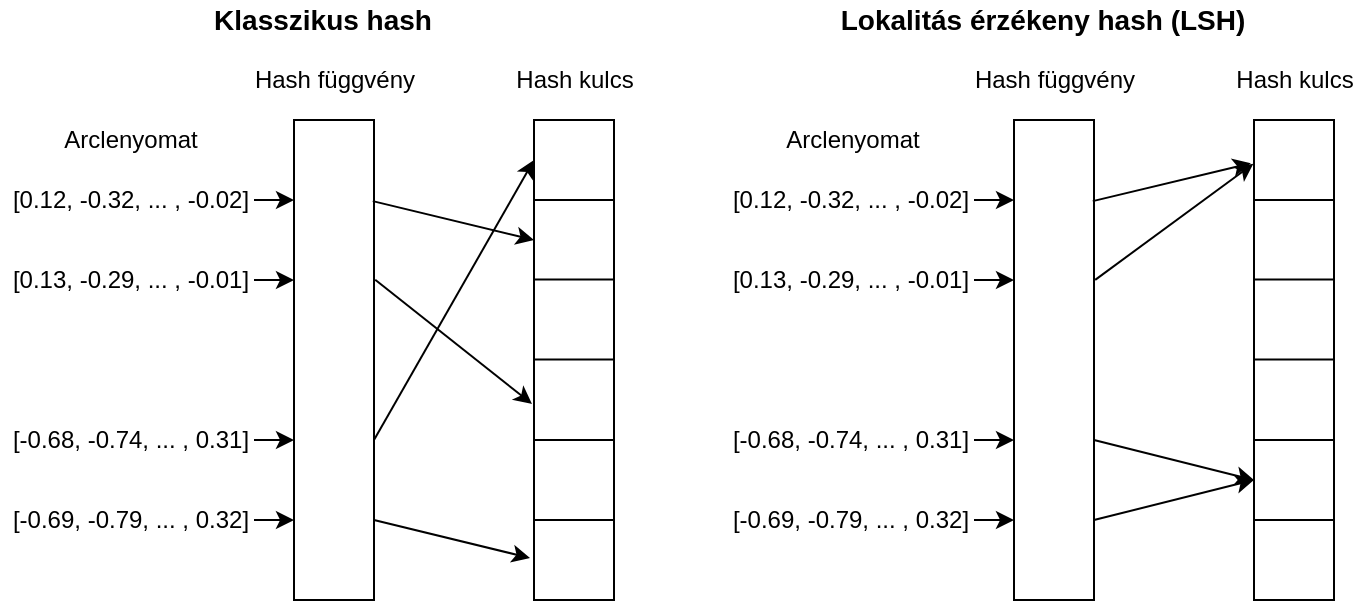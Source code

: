 <mxfile version="15.1.3" type="device"><diagram id="44vUIpaSBm-dFZLW1udM" name="Page-1"><mxGraphModel dx="803" dy="478" grid="1" gridSize="10" guides="1" tooltips="1" connect="1" arrows="1" fold="1" page="1" pageScale="1" pageWidth="850" pageHeight="1100" math="0" shadow="0"><root><mxCell id="0"/><mxCell id="1" parent="0"/><mxCell id="ZtpMgbM4cWMtYbVvi7yq-77" value="&lt;b&gt;&lt;font style=&quot;font-size: 14px&quot;&gt;Klasszikus hash&lt;/font&gt;&lt;/b&gt;" style="text;html=1;align=center;verticalAlign=middle;resizable=0;points=[];autosize=1;strokeColor=none;fillColor=none;" parent="1" vertex="1"><mxGeometry x="234" y="60" width="120" height="20" as="geometry"/></mxCell><mxCell id="ZtpMgbM4cWMtYbVvi7yq-78" value="&lt;b&gt;&lt;font style=&quot;font-size: 14px&quot;&gt;Lokalitás érzékeny hash (LSH)&lt;br&gt;&lt;/font&gt;&lt;/b&gt;" style="text;html=1;align=center;verticalAlign=middle;resizable=0;points=[];autosize=1;strokeColor=none;fillColor=none;" parent="1" vertex="1"><mxGeometry x="544" y="60" width="220" height="20" as="geometry"/></mxCell><mxCell id="BUH6yooJ3k5zqCaC0GWB-5" value="" style="group" vertex="1" connectable="0" parent="1"><mxGeometry x="133" y="90" width="322" height="270" as="geometry"/></mxCell><mxCell id="ZtpMgbM4cWMtYbVvi7yq-2" value="" style="rounded=0;whiteSpace=wrap;html=1;fillColor=none;gradientDirection=radial;" parent="BUH6yooJ3k5zqCaC0GWB-5" vertex="1"><mxGeometry x="147" y="30" width="40" height="240" as="geometry"/></mxCell><mxCell id="ZtpMgbM4cWMtYbVvi7yq-20" value="" style="rounded=0;whiteSpace=wrap;html=1;fillColor=none;gradientDirection=radial;" parent="BUH6yooJ3k5zqCaC0GWB-5" vertex="1"><mxGeometry x="267" y="30" width="40" height="240" as="geometry"/></mxCell><mxCell id="ZtpMgbM4cWMtYbVvi7yq-22" value="" style="endArrow=none;html=1;rounded=0;exitX=0;exitY=0.25;exitDx=0;exitDy=0;entryX=1;entryY=0.25;entryDx=0;entryDy=0;" parent="BUH6yooJ3k5zqCaC0GWB-5" edge="1"><mxGeometry width="50" height="50" relative="1" as="geometry"><mxPoint x="267" y="70" as="sourcePoint"/><mxPoint x="307" y="70" as="targetPoint"/></mxGeometry></mxCell><mxCell id="ZtpMgbM4cWMtYbVvi7yq-23" value="" style="endArrow=none;html=1;rounded=0;exitX=0;exitY=0.25;exitDx=0;exitDy=0;entryX=1;entryY=0.25;entryDx=0;entryDy=0;" parent="BUH6yooJ3k5zqCaC0GWB-5" edge="1"><mxGeometry width="50" height="50" relative="1" as="geometry"><mxPoint x="267" y="109.72" as="sourcePoint"/><mxPoint x="307" y="109.72" as="targetPoint"/></mxGeometry></mxCell><mxCell id="ZtpMgbM4cWMtYbVvi7yq-24" value="" style="endArrow=none;html=1;rounded=0;exitX=0;exitY=0.25;exitDx=0;exitDy=0;entryX=1;entryY=0.25;entryDx=0;entryDy=0;" parent="BUH6yooJ3k5zqCaC0GWB-5" edge="1"><mxGeometry width="50" height="50" relative="1" as="geometry"><mxPoint x="267" y="149.72" as="sourcePoint"/><mxPoint x="307" y="149.72" as="targetPoint"/></mxGeometry></mxCell><mxCell id="ZtpMgbM4cWMtYbVvi7yq-25" value="" style="endArrow=none;html=1;rounded=0;exitX=0;exitY=0.25;exitDx=0;exitDy=0;entryX=1;entryY=0.25;entryDx=0;entryDy=0;" parent="BUH6yooJ3k5zqCaC0GWB-5" edge="1"><mxGeometry width="50" height="50" relative="1" as="geometry"><mxPoint x="267" y="190" as="sourcePoint"/><mxPoint x="307" y="190" as="targetPoint"/></mxGeometry></mxCell><mxCell id="ZtpMgbM4cWMtYbVvi7yq-26" value="" style="endArrow=none;html=1;rounded=0;exitX=0;exitY=0.25;exitDx=0;exitDy=0;entryX=1;entryY=0.25;entryDx=0;entryDy=0;" parent="BUH6yooJ3k5zqCaC0GWB-5" edge="1"><mxGeometry width="50" height="50" relative="1" as="geometry"><mxPoint x="267" y="230" as="sourcePoint"/><mxPoint x="307" y="230" as="targetPoint"/></mxGeometry></mxCell><mxCell id="ZtpMgbM4cWMtYbVvi7yq-28" value="" style="endArrow=classic;html=1;rounded=0;entryX=0;entryY=0.208;entryDx=0;entryDy=0;entryPerimeter=0;" parent="BUH6yooJ3k5zqCaC0GWB-5" edge="1"><mxGeometry width="50" height="50" relative="1" as="geometry"><mxPoint x="127" y="110" as="sourcePoint"/><mxPoint x="147" y="110.0" as="targetPoint"/></mxGeometry></mxCell><mxCell id="ZtpMgbM4cWMtYbVvi7yq-30" value="" style="endArrow=classic;html=1;rounded=0;entryX=0;entryY=0.208;entryDx=0;entryDy=0;entryPerimeter=0;" parent="BUH6yooJ3k5zqCaC0GWB-5" edge="1"><mxGeometry width="50" height="50" relative="1" as="geometry"><mxPoint x="127" y="230" as="sourcePoint"/><mxPoint x="147" y="230.0" as="targetPoint"/></mxGeometry></mxCell><mxCell id="ZtpMgbM4cWMtYbVvi7yq-31" value="" style="endArrow=classic;html=1;rounded=0;exitX=0.985;exitY=0.169;exitDx=0;exitDy=0;entryX=0;entryY=0.25;entryDx=0;entryDy=0;exitPerimeter=0;" parent="BUH6yooJ3k5zqCaC0GWB-5" source="ZtpMgbM4cWMtYbVvi7yq-2" target="ZtpMgbM4cWMtYbVvi7yq-20" edge="1"><mxGeometry width="50" height="50" relative="1" as="geometry"><mxPoint x="187" y="80" as="sourcePoint"/><mxPoint x="257" y="60" as="targetPoint"/></mxGeometry></mxCell><mxCell id="ZtpMgbM4cWMtYbVvi7yq-32" value="" style="endArrow=classic;html=1;rounded=0;exitX=1.015;exitY=0.333;exitDx=0;exitDy=0;exitPerimeter=0;" parent="BUH6yooJ3k5zqCaC0GWB-5" source="ZtpMgbM4cWMtYbVvi7yq-2" edge="1"><mxGeometry width="50" height="50" relative="1" as="geometry"><mxPoint x="187" y="120" as="sourcePoint"/><mxPoint x="266" y="172" as="targetPoint"/></mxGeometry></mxCell><mxCell id="ZtpMgbM4cWMtYbVvi7yq-34" value="" style="endArrow=classic;html=1;rounded=0;" parent="BUH6yooJ3k5zqCaC0GWB-5" edge="1"><mxGeometry width="50" height="50" relative="1" as="geometry"><mxPoint x="187" y="190" as="sourcePoint"/><mxPoint x="267" y="50" as="targetPoint"/></mxGeometry></mxCell><mxCell id="ZtpMgbM4cWMtYbVvi7yq-50" value="" style="endArrow=classic;html=1;rounded=0;entryX=0;entryY=0.208;entryDx=0;entryDy=0;entryPerimeter=0;" parent="BUH6yooJ3k5zqCaC0GWB-5" edge="1"><mxGeometry width="50" height="50" relative="1" as="geometry"><mxPoint x="127" y="70" as="sourcePoint"/><mxPoint x="147" y="70.0" as="targetPoint"/></mxGeometry></mxCell><mxCell id="ZtpMgbM4cWMtYbVvi7yq-51" value="" style="endArrow=classic;html=1;rounded=0;entryX=0;entryY=0.208;entryDx=0;entryDy=0;entryPerimeter=0;" parent="BUH6yooJ3k5zqCaC0GWB-5" edge="1"><mxGeometry width="50" height="50" relative="1" as="geometry"><mxPoint x="127" y="190" as="sourcePoint"/><mxPoint x="147" y="190.0" as="targetPoint"/></mxGeometry></mxCell><mxCell id="ZtpMgbM4cWMtYbVvi7yq-53" value="" style="endArrow=classic;html=1;rounded=0;exitX=1;exitY=0.5;exitDx=0;exitDy=0;" parent="BUH6yooJ3k5zqCaC0GWB-5" edge="1"><mxGeometry width="50" height="50" relative="1" as="geometry"><mxPoint x="187" y="230" as="sourcePoint"/><mxPoint x="265" y="249" as="targetPoint"/></mxGeometry></mxCell><mxCell id="ZtpMgbM4cWMtYbVvi7yq-54" value="[0.12, -0.32, ... , -0.02]" style="text;html=1;align=center;verticalAlign=middle;resizable=0;points=[];autosize=1;strokeColor=none;fillColor=none;" parent="BUH6yooJ3k5zqCaC0GWB-5" vertex="1"><mxGeometry y="60" width="130" height="20" as="geometry"/></mxCell><mxCell id="ZtpMgbM4cWMtYbVvi7yq-55" value="Hash függvény" style="text;html=1;align=center;verticalAlign=middle;resizable=0;points=[];autosize=1;strokeColor=none;fillColor=none;" parent="BUH6yooJ3k5zqCaC0GWB-5" vertex="1"><mxGeometry x="117" width="100" height="20" as="geometry"/></mxCell><mxCell id="ZtpMgbM4cWMtYbVvi7yq-56" value="Arclenyomat" style="text;html=1;align=center;verticalAlign=middle;resizable=0;points=[];autosize=1;strokeColor=none;fillColor=none;" parent="BUH6yooJ3k5zqCaC0GWB-5" vertex="1"><mxGeometry x="25" y="30" width="80" height="20" as="geometry"/></mxCell><mxCell id="ZtpMgbM4cWMtYbVvi7yq-57" value="Hash kulcs" style="text;html=1;align=center;verticalAlign=middle;resizable=0;points=[];autosize=1;strokeColor=none;fillColor=none;" parent="BUH6yooJ3k5zqCaC0GWB-5" vertex="1"><mxGeometry x="252" width="70" height="20" as="geometry"/></mxCell><mxCell id="ZtpMgbM4cWMtYbVvi7yq-79" value="[0.13, -0.29, ... , -0.01]" style="text;html=1;align=center;verticalAlign=middle;resizable=0;points=[];autosize=1;strokeColor=none;fillColor=none;" parent="BUH6yooJ3k5zqCaC0GWB-5" vertex="1"><mxGeometry y="100" width="130" height="20" as="geometry"/></mxCell><mxCell id="ZtpMgbM4cWMtYbVvi7yq-80" value="[-0.68, -0.74, ... , 0.31]" style="text;html=1;align=center;verticalAlign=middle;resizable=0;points=[];autosize=1;strokeColor=none;fillColor=none;" parent="BUH6yooJ3k5zqCaC0GWB-5" vertex="1"><mxGeometry y="180" width="130" height="20" as="geometry"/></mxCell><mxCell id="ZtpMgbM4cWMtYbVvi7yq-81" value="[-0.69, -0.79, ... , 0.32]" style="text;html=1;align=center;verticalAlign=middle;resizable=0;points=[];autosize=1;strokeColor=none;fillColor=none;" parent="BUH6yooJ3k5zqCaC0GWB-5" vertex="1"><mxGeometry y="220" width="130" height="20" as="geometry"/></mxCell><mxCell id="BUH6yooJ3k5zqCaC0GWB-6" value="" style="group" vertex="1" connectable="0" parent="1"><mxGeometry x="493" y="90" width="322" height="270" as="geometry"/></mxCell><mxCell id="ZtpMgbM4cWMtYbVvi7yq-58" value="" style="rounded=0;whiteSpace=wrap;html=1;fillColor=none;gradientDirection=radial;" parent="BUH6yooJ3k5zqCaC0GWB-6" vertex="1"><mxGeometry x="147" y="30" width="40" height="240" as="geometry"/></mxCell><mxCell id="ZtpMgbM4cWMtYbVvi7yq-59" value="" style="rounded=0;whiteSpace=wrap;html=1;fillColor=none;gradientDirection=radial;" parent="BUH6yooJ3k5zqCaC0GWB-6" vertex="1"><mxGeometry x="267" y="30" width="40" height="240" as="geometry"/></mxCell><mxCell id="ZtpMgbM4cWMtYbVvi7yq-60" value="" style="endArrow=none;html=1;rounded=0;exitX=0;exitY=0.25;exitDx=0;exitDy=0;entryX=1;entryY=0.25;entryDx=0;entryDy=0;" parent="BUH6yooJ3k5zqCaC0GWB-6" edge="1"><mxGeometry width="50" height="50" relative="1" as="geometry"><mxPoint x="267" y="70" as="sourcePoint"/><mxPoint x="307" y="70" as="targetPoint"/></mxGeometry></mxCell><mxCell id="ZtpMgbM4cWMtYbVvi7yq-61" value="" style="endArrow=none;html=1;rounded=0;exitX=0;exitY=0.25;exitDx=0;exitDy=0;entryX=1;entryY=0.25;entryDx=0;entryDy=0;" parent="BUH6yooJ3k5zqCaC0GWB-6" edge="1"><mxGeometry width="50" height="50" relative="1" as="geometry"><mxPoint x="267" y="109.72" as="sourcePoint"/><mxPoint x="307" y="109.72" as="targetPoint"/></mxGeometry></mxCell><mxCell id="ZtpMgbM4cWMtYbVvi7yq-62" value="" style="endArrow=none;html=1;rounded=0;exitX=0;exitY=0.25;exitDx=0;exitDy=0;entryX=1;entryY=0.25;entryDx=0;entryDy=0;" parent="BUH6yooJ3k5zqCaC0GWB-6" edge="1"><mxGeometry width="50" height="50" relative="1" as="geometry"><mxPoint x="267" y="149.72" as="sourcePoint"/><mxPoint x="307" y="149.72" as="targetPoint"/></mxGeometry></mxCell><mxCell id="ZtpMgbM4cWMtYbVvi7yq-63" value="" style="endArrow=none;html=1;rounded=0;exitX=0;exitY=0.25;exitDx=0;exitDy=0;entryX=1;entryY=0.25;entryDx=0;entryDy=0;" parent="BUH6yooJ3k5zqCaC0GWB-6" edge="1"><mxGeometry width="50" height="50" relative="1" as="geometry"><mxPoint x="267" y="190" as="sourcePoint"/><mxPoint x="307" y="190" as="targetPoint"/></mxGeometry></mxCell><mxCell id="ZtpMgbM4cWMtYbVvi7yq-64" value="" style="endArrow=none;html=1;rounded=0;exitX=0;exitY=0.25;exitDx=0;exitDy=0;entryX=1;entryY=0.25;entryDx=0;entryDy=0;" parent="BUH6yooJ3k5zqCaC0GWB-6" edge="1"><mxGeometry width="50" height="50" relative="1" as="geometry"><mxPoint x="267" y="230" as="sourcePoint"/><mxPoint x="307" y="230" as="targetPoint"/></mxGeometry></mxCell><mxCell id="ZtpMgbM4cWMtYbVvi7yq-65" value="" style="endArrow=classic;html=1;rounded=0;entryX=0;entryY=0.208;entryDx=0;entryDy=0;entryPerimeter=0;" parent="BUH6yooJ3k5zqCaC0GWB-6" edge="1"><mxGeometry width="50" height="50" relative="1" as="geometry"><mxPoint x="127" y="110" as="sourcePoint"/><mxPoint x="147" y="110" as="targetPoint"/></mxGeometry></mxCell><mxCell id="ZtpMgbM4cWMtYbVvi7yq-66" value="" style="endArrow=classic;html=1;rounded=0;entryX=0;entryY=0.208;entryDx=0;entryDy=0;entryPerimeter=0;" parent="BUH6yooJ3k5zqCaC0GWB-6" edge="1"><mxGeometry width="50" height="50" relative="1" as="geometry"><mxPoint x="127" y="230" as="sourcePoint"/><mxPoint x="147" y="230" as="targetPoint"/></mxGeometry></mxCell><mxCell id="ZtpMgbM4cWMtYbVvi7yq-67" value="" style="endArrow=classic;html=1;rounded=0;exitX=0.985;exitY=0.169;exitDx=0;exitDy=0;entryX=-0.039;entryY=0.09;entryDx=0;entryDy=0;exitPerimeter=0;entryPerimeter=0;" parent="BUH6yooJ3k5zqCaC0GWB-6" source="ZtpMgbM4cWMtYbVvi7yq-58" target="ZtpMgbM4cWMtYbVvi7yq-59" edge="1"><mxGeometry width="50" height="50" relative="1" as="geometry"><mxPoint x="187" y="80" as="sourcePoint"/><mxPoint x="257" y="60" as="targetPoint"/></mxGeometry></mxCell><mxCell id="ZtpMgbM4cWMtYbVvi7yq-68" value="" style="endArrow=classic;html=1;rounded=0;exitX=1.015;exitY=0.333;exitDx=0;exitDy=0;exitPerimeter=0;entryX=-0.008;entryY=0.091;entryDx=0;entryDy=0;entryPerimeter=0;" parent="BUH6yooJ3k5zqCaC0GWB-6" source="ZtpMgbM4cWMtYbVvi7yq-58" target="ZtpMgbM4cWMtYbVvi7yq-59" edge="1"><mxGeometry width="50" height="50" relative="1" as="geometry"><mxPoint x="187" y="120" as="sourcePoint"/><mxPoint x="266" y="172" as="targetPoint"/></mxGeometry></mxCell><mxCell id="ZtpMgbM4cWMtYbVvi7yq-69" value="" style="endArrow=classic;html=1;rounded=0;entryX=0;entryY=0.75;entryDx=0;entryDy=0;" parent="BUH6yooJ3k5zqCaC0GWB-6" target="ZtpMgbM4cWMtYbVvi7yq-59" edge="1"><mxGeometry width="50" height="50" relative="1" as="geometry"><mxPoint x="187" y="190" as="sourcePoint"/><mxPoint x="267" y="50" as="targetPoint"/></mxGeometry></mxCell><mxCell id="ZtpMgbM4cWMtYbVvi7yq-70" value="" style="endArrow=classic;html=1;rounded=0;entryX=0;entryY=0.208;entryDx=0;entryDy=0;entryPerimeter=0;" parent="BUH6yooJ3k5zqCaC0GWB-6" edge="1"><mxGeometry width="50" height="50" relative="1" as="geometry"><mxPoint x="127" y="70" as="sourcePoint"/><mxPoint x="147" y="70" as="targetPoint"/></mxGeometry></mxCell><mxCell id="ZtpMgbM4cWMtYbVvi7yq-71" value="" style="endArrow=classic;html=1;rounded=0;entryX=0;entryY=0.208;entryDx=0;entryDy=0;entryPerimeter=0;" parent="BUH6yooJ3k5zqCaC0GWB-6" edge="1"><mxGeometry width="50" height="50" relative="1" as="geometry"><mxPoint x="127" y="190" as="sourcePoint"/><mxPoint x="147" y="190" as="targetPoint"/></mxGeometry></mxCell><mxCell id="ZtpMgbM4cWMtYbVvi7yq-72" value="" style="endArrow=classic;html=1;rounded=0;exitX=1;exitY=0.5;exitDx=0;exitDy=0;entryX=0;entryY=0.75;entryDx=0;entryDy=0;" parent="BUH6yooJ3k5zqCaC0GWB-6" target="ZtpMgbM4cWMtYbVvi7yq-59" edge="1"><mxGeometry width="50" height="50" relative="1" as="geometry"><mxPoint x="187" y="230" as="sourcePoint"/><mxPoint x="265" y="249" as="targetPoint"/></mxGeometry></mxCell><mxCell id="ZtpMgbM4cWMtYbVvi7yq-74" value="Hash függvény" style="text;html=1;align=center;verticalAlign=middle;resizable=0;points=[];autosize=1;strokeColor=none;fillColor=none;" parent="BUH6yooJ3k5zqCaC0GWB-6" vertex="1"><mxGeometry x="117" width="100" height="20" as="geometry"/></mxCell><mxCell id="ZtpMgbM4cWMtYbVvi7yq-75" value="Arclenyomat" style="text;html=1;align=center;verticalAlign=middle;resizable=0;points=[];autosize=1;strokeColor=none;fillColor=none;" parent="BUH6yooJ3k5zqCaC0GWB-6" vertex="1"><mxGeometry x="26" y="30" width="80" height="20" as="geometry"/></mxCell><mxCell id="ZtpMgbM4cWMtYbVvi7yq-76" value="Hash kulcs" style="text;html=1;align=center;verticalAlign=middle;resizable=0;points=[];autosize=1;strokeColor=none;fillColor=none;" parent="BUH6yooJ3k5zqCaC0GWB-6" vertex="1"><mxGeometry x="252" width="70" height="20" as="geometry"/></mxCell><mxCell id="BUH6yooJ3k5zqCaC0GWB-1" value="[0.12, -0.32, ... , -0.02]" style="text;html=1;align=center;verticalAlign=middle;resizable=0;points=[];autosize=1;strokeColor=none;fillColor=none;" vertex="1" parent="BUH6yooJ3k5zqCaC0GWB-6"><mxGeometry y="60" width="130" height="20" as="geometry"/></mxCell><mxCell id="BUH6yooJ3k5zqCaC0GWB-2" value="[0.13, -0.29, ... , -0.01]" style="text;html=1;align=center;verticalAlign=middle;resizable=0;points=[];autosize=1;strokeColor=none;fillColor=none;" vertex="1" parent="BUH6yooJ3k5zqCaC0GWB-6"><mxGeometry y="100" width="130" height="20" as="geometry"/></mxCell><mxCell id="BUH6yooJ3k5zqCaC0GWB-3" value="[-0.68, -0.74, ... , 0.31]" style="text;html=1;align=center;verticalAlign=middle;resizable=0;points=[];autosize=1;strokeColor=none;fillColor=none;" vertex="1" parent="BUH6yooJ3k5zqCaC0GWB-6"><mxGeometry y="180" width="130" height="20" as="geometry"/></mxCell><mxCell id="BUH6yooJ3k5zqCaC0GWB-4" value="[-0.69, -0.79, ... , 0.32]" style="text;html=1;align=center;verticalAlign=middle;resizable=0;points=[];autosize=1;strokeColor=none;fillColor=none;" vertex="1" parent="BUH6yooJ3k5zqCaC0GWB-6"><mxGeometry y="220" width="130" height="20" as="geometry"/></mxCell></root></mxGraphModel></diagram></mxfile>